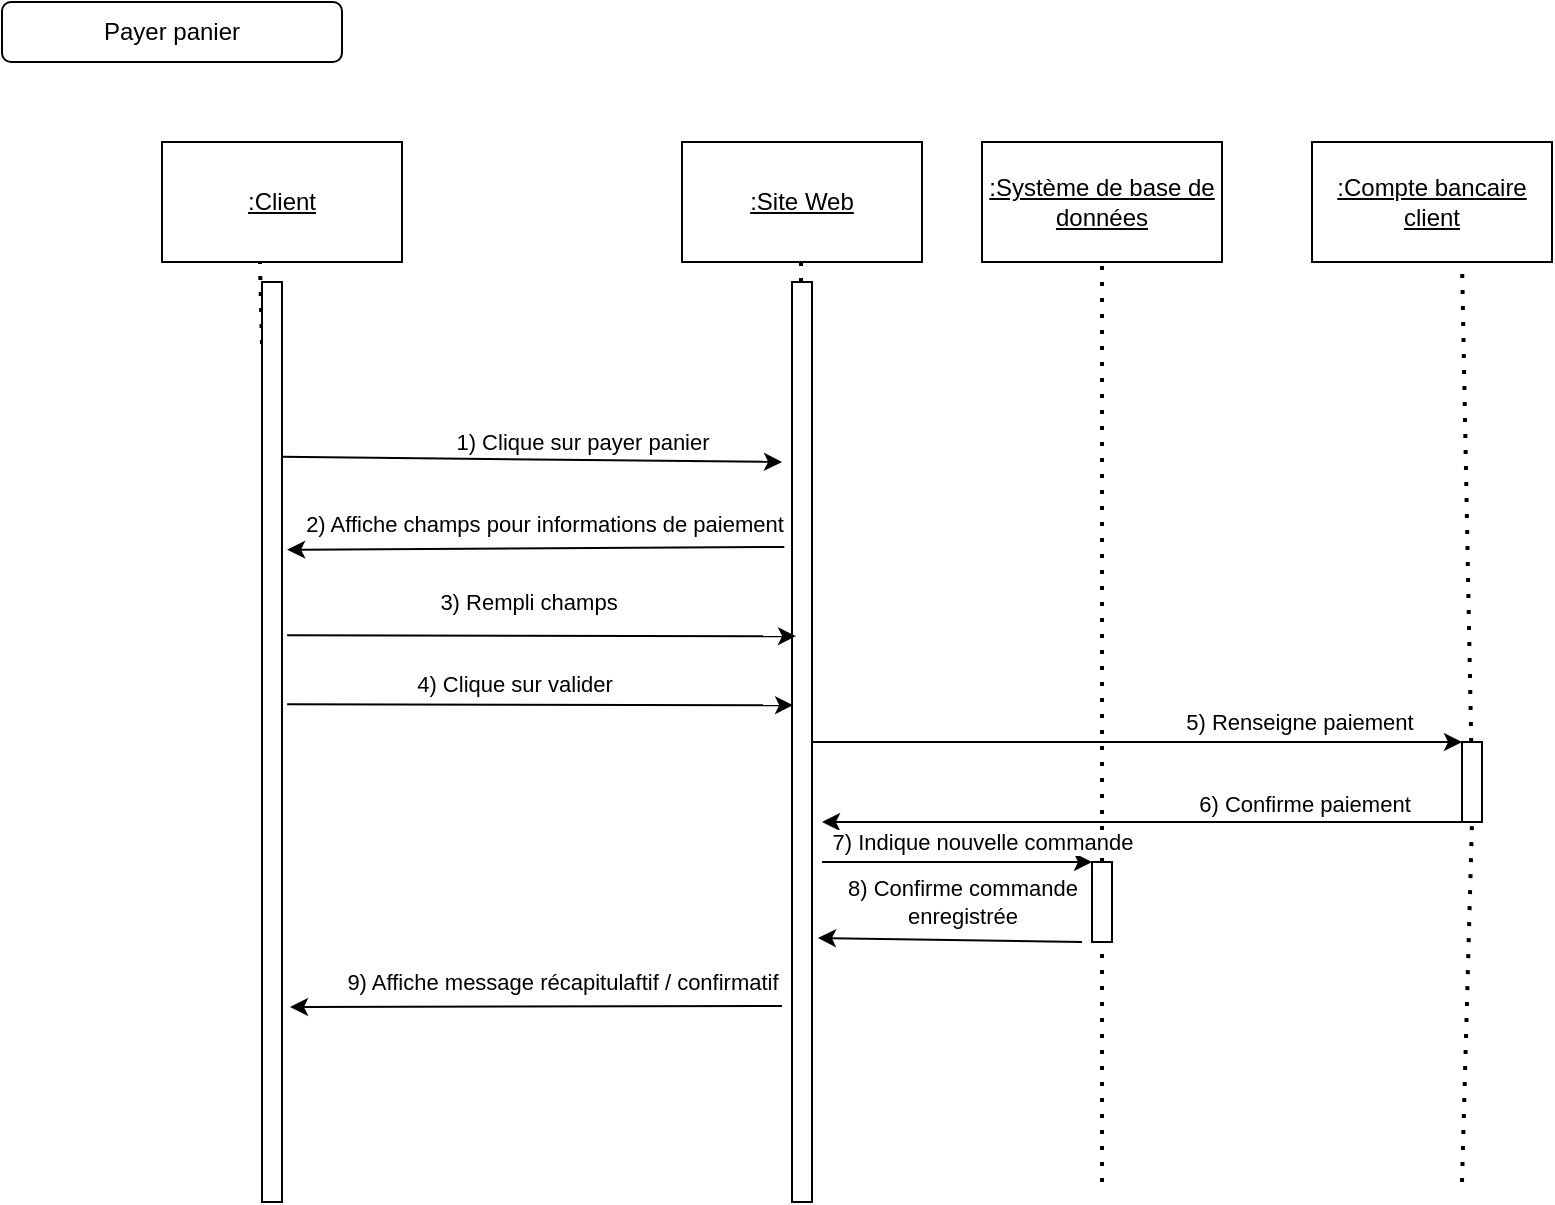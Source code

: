 <mxfile version="21.4.0" type="github">
  <diagram name="Page-1" id="G06-oRd1ZwhpZ1Jju4MH">
    <mxGraphModel dx="1434" dy="764" grid="1" gridSize="10" guides="1" tooltips="1" connect="1" arrows="1" fold="1" page="1" pageScale="1" pageWidth="827" pageHeight="1169" math="0" shadow="0">
      <root>
        <mxCell id="0" />
        <mxCell id="1" parent="0" />
        <mxCell id="piW-Pc_f1Dx6fLSBUiNF-1" value="&lt;u&gt;:Client&lt;/u&gt;" style="rounded=0;whiteSpace=wrap;html=1;" vertex="1" parent="1">
          <mxGeometry x="110" y="160" width="120" height="60" as="geometry" />
        </mxCell>
        <mxCell id="piW-Pc_f1Dx6fLSBUiNF-2" value="&lt;u&gt;:Site Web&lt;/u&gt;" style="rounded=0;whiteSpace=wrap;html=1;" vertex="1" parent="1">
          <mxGeometry x="370" y="160" width="120" height="60" as="geometry" />
        </mxCell>
        <mxCell id="piW-Pc_f1Dx6fLSBUiNF-3" value="&lt;u&gt;:Système de base de données&lt;/u&gt;" style="rounded=0;whiteSpace=wrap;html=1;" vertex="1" parent="1">
          <mxGeometry x="520" y="160" width="120" height="60" as="geometry" />
        </mxCell>
        <mxCell id="piW-Pc_f1Dx6fLSBUiNF-4" value="Payer panier" style="rounded=1;whiteSpace=wrap;html=1;" vertex="1" parent="1">
          <mxGeometry x="30" y="90" width="170" height="30" as="geometry" />
        </mxCell>
        <mxCell id="piW-Pc_f1Dx6fLSBUiNF-5" value="" style="endArrow=none;dashed=1;html=1;dashPattern=1 3;strokeWidth=2;rounded=0;entryX=0.408;entryY=0.993;entryDx=0;entryDy=0;entryPerimeter=0;" edge="1" parent="1" source="piW-Pc_f1Dx6fLSBUiNF-8" target="piW-Pc_f1Dx6fLSBUiNF-1">
          <mxGeometry width="50" height="50" relative="1" as="geometry">
            <mxPoint x="160" y="761.429" as="sourcePoint" />
            <mxPoint x="480" y="350" as="targetPoint" />
          </mxGeometry>
        </mxCell>
        <mxCell id="piW-Pc_f1Dx6fLSBUiNF-6" value="" style="endArrow=none;dashed=1;html=1;dashPattern=1 3;strokeWidth=2;rounded=0;entryX=0.408;entryY=0.993;entryDx=0;entryDy=0;entryPerimeter=0;" edge="1" parent="1" source="piW-Pc_f1Dx6fLSBUiNF-10">
          <mxGeometry width="50" height="50" relative="1" as="geometry">
            <mxPoint x="430.5" y="761.429" as="sourcePoint" />
            <mxPoint x="429.5" y="220" as="targetPoint" />
          </mxGeometry>
        </mxCell>
        <mxCell id="piW-Pc_f1Dx6fLSBUiNF-7" value="" style="endArrow=none;dashed=1;html=1;dashPattern=1 3;strokeWidth=2;rounded=0;entryX=0.5;entryY=1;entryDx=0;entryDy=0;" edge="1" parent="1" source="piW-Pc_f1Dx6fLSBUiNF-28" target="piW-Pc_f1Dx6fLSBUiNF-3">
          <mxGeometry width="50" height="50" relative="1" as="geometry">
            <mxPoint x="580" y="680" as="sourcePoint" />
            <mxPoint x="689.5" y="220" as="targetPoint" />
          </mxGeometry>
        </mxCell>
        <mxCell id="piW-Pc_f1Dx6fLSBUiNF-8" value="" style="rounded=0;whiteSpace=wrap;html=1;" vertex="1" parent="1">
          <mxGeometry x="160" y="230" width="10" height="460" as="geometry" />
        </mxCell>
        <mxCell id="piW-Pc_f1Dx6fLSBUiNF-9" value="1) Clique sur payer panier" style="endArrow=classic;html=1;rounded=0;exitX=0.971;exitY=0.19;exitDx=0;exitDy=0;exitPerimeter=0;" edge="1" parent="1" source="piW-Pc_f1Dx6fLSBUiNF-8">
          <mxGeometry x="0.2" y="9" width="50" height="50" relative="1" as="geometry">
            <mxPoint x="430" y="380" as="sourcePoint" />
            <mxPoint x="420" y="320" as="targetPoint" />
            <mxPoint as="offset" />
          </mxGeometry>
        </mxCell>
        <mxCell id="piW-Pc_f1Dx6fLSBUiNF-10" value="" style="rounded=0;whiteSpace=wrap;html=1;" vertex="1" parent="1">
          <mxGeometry x="425" y="230" width="10" height="460" as="geometry" />
        </mxCell>
        <mxCell id="piW-Pc_f1Dx6fLSBUiNF-11" value="" style="endArrow=classic;html=1;rounded=0;exitX=-0.386;exitY=0.288;exitDx=0;exitDy=0;exitPerimeter=0;entryX=1.257;entryY=0.291;entryDx=0;entryDy=0;entryPerimeter=0;" edge="1" parent="1" source="piW-Pc_f1Dx6fLSBUiNF-10" target="piW-Pc_f1Dx6fLSBUiNF-8">
          <mxGeometry width="50" height="50" relative="1" as="geometry">
            <mxPoint x="430" y="260" as="sourcePoint" />
            <mxPoint x="480" y="210" as="targetPoint" />
          </mxGeometry>
        </mxCell>
        <mxCell id="piW-Pc_f1Dx6fLSBUiNF-12" value="2) Affiche champs pour informations de paiement" style="edgeLabel;html=1;align=center;verticalAlign=middle;resizable=0;points=[];" vertex="1" connectable="0" parent="piW-Pc_f1Dx6fLSBUiNF-11">
          <mxGeometry x="0.155" y="2" relative="1" as="geometry">
            <mxPoint x="23" y="-15" as="offset" />
          </mxGeometry>
        </mxCell>
        <mxCell id="piW-Pc_f1Dx6fLSBUiNF-13" value="3) Rempli champs" style="endArrow=classic;html=1;rounded=0;exitX=1.257;exitY=0.384;exitDx=0;exitDy=0;exitPerimeter=0;entryX=0.2;entryY=0.385;entryDx=0;entryDy=0;entryPerimeter=0;" edge="1" parent="1" source="piW-Pc_f1Dx6fLSBUiNF-8" target="piW-Pc_f1Dx6fLSBUiNF-10">
          <mxGeometry x="-0.051" y="17" width="50" height="50" relative="1" as="geometry">
            <mxPoint x="430" y="450" as="sourcePoint" />
            <mxPoint x="420" y="407" as="targetPoint" />
            <mxPoint as="offset" />
          </mxGeometry>
        </mxCell>
        <mxCell id="piW-Pc_f1Dx6fLSBUiNF-14" value="" style="endArrow=classic;html=1;rounded=0;exitX=1.257;exitY=0.459;exitDx=0;exitDy=0;exitPerimeter=0;entryX=0.054;entryY=0.46;entryDx=0;entryDy=0;entryPerimeter=0;" edge="1" parent="1" source="piW-Pc_f1Dx6fLSBUiNF-8" target="piW-Pc_f1Dx6fLSBUiNF-10">
          <mxGeometry width="50" height="50" relative="1" as="geometry">
            <mxPoint x="430" y="450" as="sourcePoint" />
            <mxPoint x="480" y="400" as="targetPoint" />
          </mxGeometry>
        </mxCell>
        <mxCell id="piW-Pc_f1Dx6fLSBUiNF-15" value="4) Clique sur valider" style="edgeLabel;html=1;align=center;verticalAlign=middle;resizable=0;points=[];" vertex="1" connectable="0" parent="piW-Pc_f1Dx6fLSBUiNF-14">
          <mxGeometry x="-0.101" y="3" relative="1" as="geometry">
            <mxPoint y="-8" as="offset" />
          </mxGeometry>
        </mxCell>
        <mxCell id="piW-Pc_f1Dx6fLSBUiNF-19" value="9) Affiche message récapitulaftif / confirmatif" style="endArrow=classic;html=1;rounded=0;entryX=1.4;entryY=0.788;entryDx=0;entryDy=0;entryPerimeter=0;" edge="1" parent="1" target="piW-Pc_f1Dx6fLSBUiNF-8">
          <mxGeometry x="-0.106" y="-12" width="50" height="50" relative="1" as="geometry">
            <mxPoint x="420" y="592" as="sourcePoint" />
            <mxPoint x="446" y="568" as="targetPoint" />
            <mxPoint as="offset" />
          </mxGeometry>
        </mxCell>
        <mxCell id="piW-Pc_f1Dx6fLSBUiNF-20" value="" style="endArrow=classic;html=1;rounded=0;exitX=1;exitY=0.5;exitDx=0;exitDy=0;entryX=0;entryY=0;entryDx=0;entryDy=0;" edge="1" parent="1" source="piW-Pc_f1Dx6fLSBUiNF-10" target="piW-Pc_f1Dx6fLSBUiNF-16">
          <mxGeometry width="50" height="50" relative="1" as="geometry">
            <mxPoint x="390" y="420" as="sourcePoint" />
            <mxPoint x="620" y="460" as="targetPoint" />
          </mxGeometry>
        </mxCell>
        <mxCell id="piW-Pc_f1Dx6fLSBUiNF-25" value="5) Renseigne paiement&amp;nbsp;" style="edgeLabel;html=1;align=center;verticalAlign=middle;resizable=0;points=[];" vertex="1" connectable="0" parent="piW-Pc_f1Dx6fLSBUiNF-20">
          <mxGeometry x="-0.465" y="1" relative="1" as="geometry">
            <mxPoint x="158" y="-9" as="offset" />
          </mxGeometry>
        </mxCell>
        <mxCell id="piW-Pc_f1Dx6fLSBUiNF-21" value="&lt;u&gt;:Compte bancaire client&lt;/u&gt;" style="rounded=0;whiteSpace=wrap;html=1;" vertex="1" parent="1">
          <mxGeometry x="685" y="160" width="120" height="60" as="geometry" />
        </mxCell>
        <mxCell id="piW-Pc_f1Dx6fLSBUiNF-22" value="" style="endArrow=none;dashed=1;html=1;dashPattern=1 3;strokeWidth=2;rounded=0;entryX=0.5;entryY=1;entryDx=0;entryDy=0;" edge="1" parent="1" source="piW-Pc_f1Dx6fLSBUiNF-16">
          <mxGeometry width="50" height="50" relative="1" as="geometry">
            <mxPoint x="760" y="680" as="sourcePoint" />
            <mxPoint x="760" y="220" as="targetPoint" />
          </mxGeometry>
        </mxCell>
        <mxCell id="piW-Pc_f1Dx6fLSBUiNF-24" value="" style="endArrow=none;dashed=1;html=1;dashPattern=1 3;strokeWidth=2;rounded=0;entryX=0.5;entryY=1;entryDx=0;entryDy=0;" edge="1" parent="1" target="piW-Pc_f1Dx6fLSBUiNF-16">
          <mxGeometry width="50" height="50" relative="1" as="geometry">
            <mxPoint x="760" y="680" as="sourcePoint" />
            <mxPoint x="760" y="220" as="targetPoint" />
          </mxGeometry>
        </mxCell>
        <mxCell id="piW-Pc_f1Dx6fLSBUiNF-16" value="" style="rounded=0;whiteSpace=wrap;html=1;" vertex="1" parent="1">
          <mxGeometry x="760" y="460" width="10" height="40" as="geometry" />
        </mxCell>
        <mxCell id="piW-Pc_f1Dx6fLSBUiNF-26" value="" style="endArrow=classic;html=1;rounded=0;exitX=0;exitY=1;exitDx=0;exitDy=0;" edge="1" parent="1" source="piW-Pc_f1Dx6fLSBUiNF-16">
          <mxGeometry width="50" height="50" relative="1" as="geometry">
            <mxPoint x="390" y="420" as="sourcePoint" />
            <mxPoint x="440" y="500" as="targetPoint" />
          </mxGeometry>
        </mxCell>
        <mxCell id="piW-Pc_f1Dx6fLSBUiNF-27" value="6) Confirme paiement" style="edgeLabel;html=1;align=center;verticalAlign=middle;resizable=0;points=[];" vertex="1" connectable="0" parent="piW-Pc_f1Dx6fLSBUiNF-26">
          <mxGeometry x="-0.333" y="-1" relative="1" as="geometry">
            <mxPoint x="27" y="-8" as="offset" />
          </mxGeometry>
        </mxCell>
        <mxCell id="piW-Pc_f1Dx6fLSBUiNF-29" value="" style="endArrow=none;dashed=1;html=1;dashPattern=1 3;strokeWidth=2;rounded=0;entryX=0.5;entryY=1;entryDx=0;entryDy=0;" edge="1" parent="1" target="piW-Pc_f1Dx6fLSBUiNF-28">
          <mxGeometry width="50" height="50" relative="1" as="geometry">
            <mxPoint x="580" y="680" as="sourcePoint" />
            <mxPoint x="580" y="220" as="targetPoint" />
          </mxGeometry>
        </mxCell>
        <mxCell id="piW-Pc_f1Dx6fLSBUiNF-28" value="" style="rounded=0;whiteSpace=wrap;html=1;" vertex="1" parent="1">
          <mxGeometry x="575" y="520" width="10" height="40" as="geometry" />
        </mxCell>
        <mxCell id="piW-Pc_f1Dx6fLSBUiNF-30" value="7) Indique nouvelle commande" style="endArrow=classic;html=1;rounded=0;entryX=0;entryY=0;entryDx=0;entryDy=0;" edge="1" parent="1" target="piW-Pc_f1Dx6fLSBUiNF-28">
          <mxGeometry x="0.185" y="10" width="50" height="50" relative="1" as="geometry">
            <mxPoint x="440" y="520" as="sourcePoint" />
            <mxPoint x="440" y="370" as="targetPoint" />
            <mxPoint as="offset" />
          </mxGeometry>
        </mxCell>
        <mxCell id="piW-Pc_f1Dx6fLSBUiNF-31" value="8) Confirme commande&lt;br&gt;enregistrée" style="endArrow=classic;html=1;rounded=0;entryX=1.3;entryY=0.713;entryDx=0;entryDy=0;entryPerimeter=0;" edge="1" parent="1" target="piW-Pc_f1Dx6fLSBUiNF-10">
          <mxGeometry x="-0.086" y="-19" width="50" height="50" relative="1" as="geometry">
            <mxPoint x="570" y="560" as="sourcePoint" />
            <mxPoint x="440" y="370" as="targetPoint" />
            <mxPoint as="offset" />
          </mxGeometry>
        </mxCell>
      </root>
    </mxGraphModel>
  </diagram>
</mxfile>
